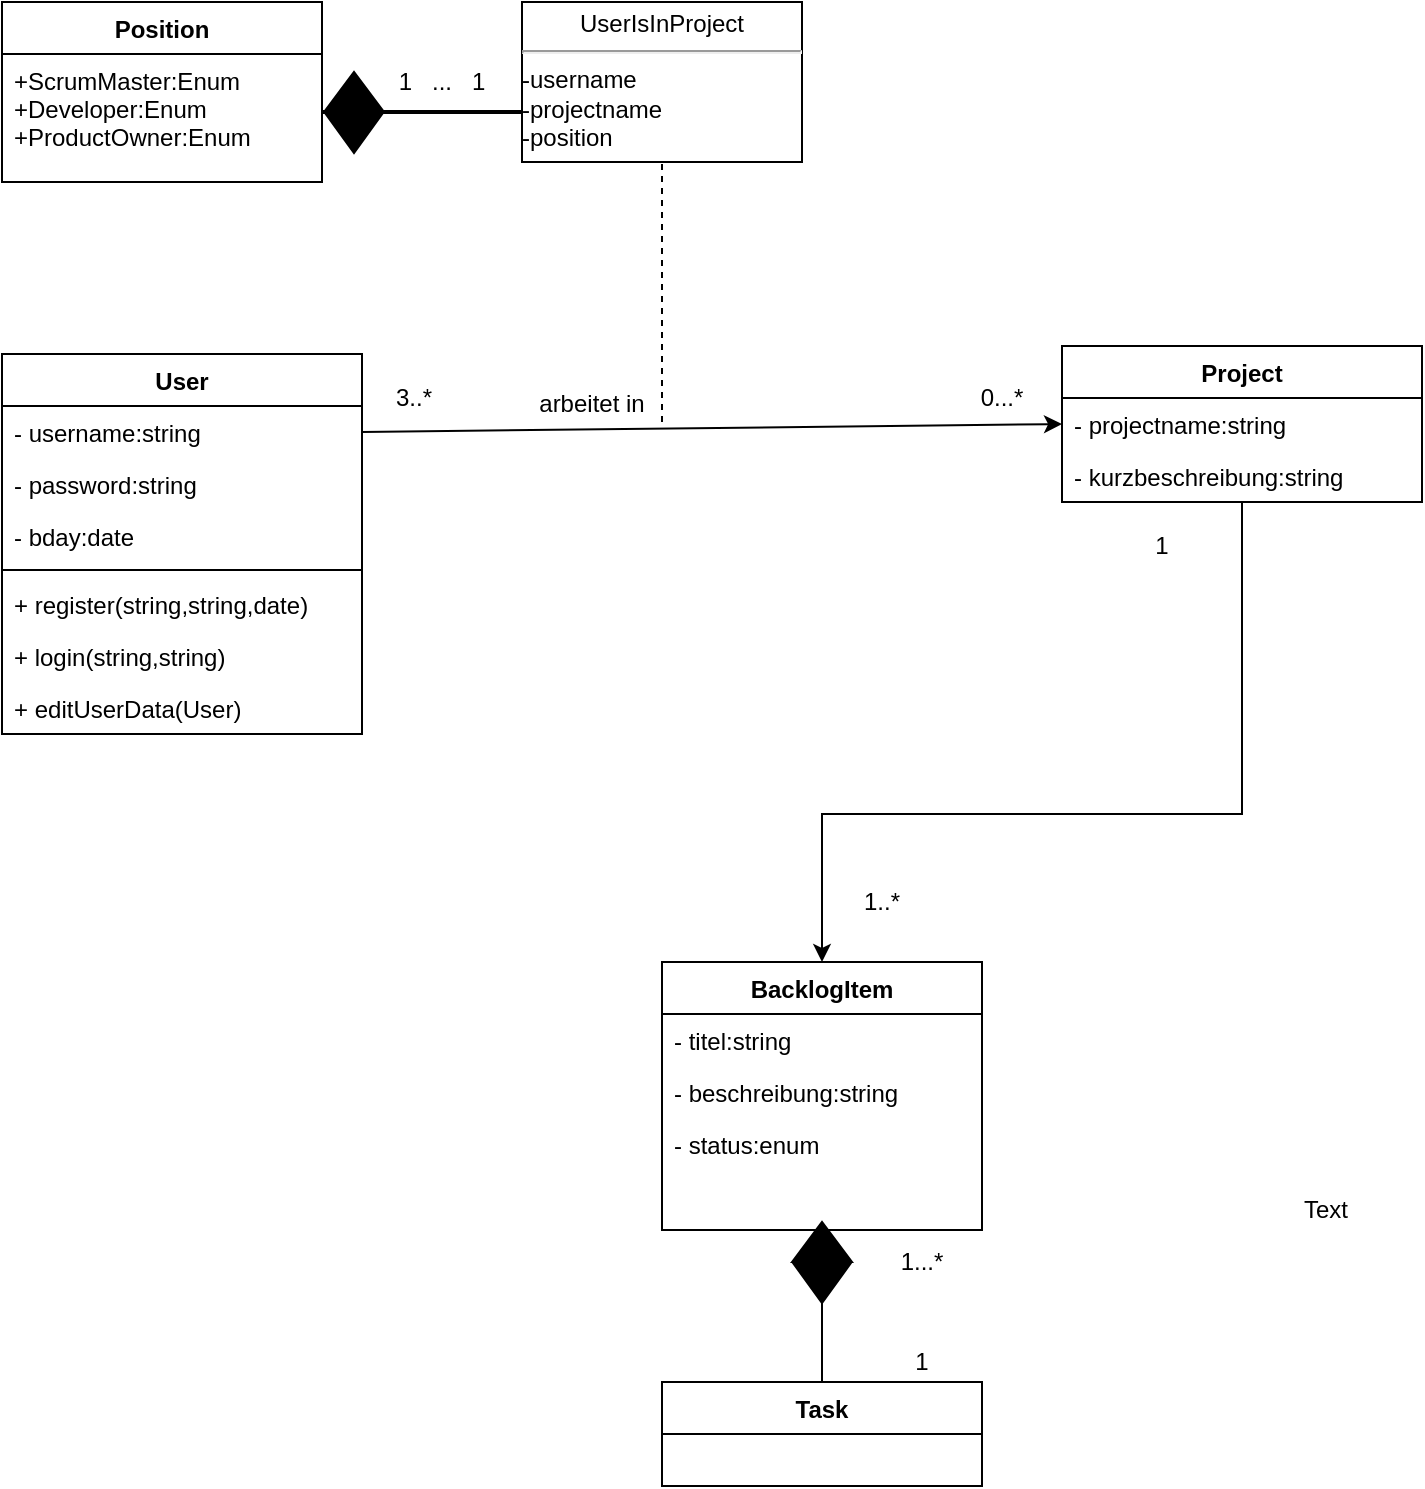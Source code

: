<mxfile version="10.6.0" type="device"><diagram id="BHUWngbRg1M1vvzw9g5D" name="Page-1"><mxGraphModel dx="700" dy="403" grid="1" gridSize="10" guides="1" tooltips="1" connect="1" arrows="1" fold="1" page="1" pageScale="1" pageWidth="827" pageHeight="1169" math="0" shadow="0"><root><mxCell id="0"/><mxCell id="1" parent="0"/><mxCell id="fGF9pT1qOQh4e6sfkYYd-1" value="User" style="swimlane;fontStyle=1;align=center;verticalAlign=top;childLayout=stackLayout;horizontal=1;startSize=26;horizontalStack=0;resizeParent=1;resizeParentMax=0;resizeLast=0;collapsible=1;marginBottom=0;" parent="1" vertex="1"><mxGeometry x="60" y="336" width="180" height="190" as="geometry"/></mxCell><mxCell id="fGF9pT1qOQh4e6sfkYYd-3" value="- username:string&#10;" style="text;strokeColor=none;fillColor=none;align=left;verticalAlign=top;spacingLeft=4;spacingRight=4;overflow=hidden;rotatable=0;points=[[0,0.5],[1,0.5]];portConstraint=eastwest;" parent="fGF9pT1qOQh4e6sfkYYd-1" vertex="1"><mxGeometry y="26" width="180" height="26" as="geometry"/></mxCell><mxCell id="fGF9pT1qOQh4e6sfkYYd-4" value="- password:string&#10;" style="text;strokeColor=none;fillColor=none;align=left;verticalAlign=top;spacingLeft=4;spacingRight=4;overflow=hidden;rotatable=0;points=[[0,0.5],[1,0.5]];portConstraint=eastwest;" parent="fGF9pT1qOQh4e6sfkYYd-1" vertex="1"><mxGeometry y="52" width="180" height="26" as="geometry"/></mxCell><mxCell id="fGF9pT1qOQh4e6sfkYYd-5" value="- bday:date&#10;" style="text;strokeColor=none;fillColor=none;align=left;verticalAlign=top;spacingLeft=4;spacingRight=4;overflow=hidden;rotatable=0;points=[[0,0.5],[1,0.5]];portConstraint=eastwest;" parent="fGF9pT1qOQh4e6sfkYYd-1" vertex="1"><mxGeometry y="78" width="180" height="26" as="geometry"/></mxCell><mxCell id="fGF9pT1qOQh4e6sfkYYd-8" value="" style="line;strokeWidth=1;fillColor=none;align=left;verticalAlign=middle;spacingTop=-1;spacingLeft=3;spacingRight=3;rotatable=0;labelPosition=right;points=[];portConstraint=eastwest;" parent="fGF9pT1qOQh4e6sfkYYd-1" vertex="1"><mxGeometry y="104" width="180" height="8" as="geometry"/></mxCell><mxCell id="fGF9pT1qOQh4e6sfkYYd-9" value="+ register(string,string,date)&#10;" style="text;strokeColor=none;fillColor=none;align=left;verticalAlign=top;spacingLeft=4;spacingRight=4;overflow=hidden;rotatable=0;points=[[0,0.5],[1,0.5]];portConstraint=eastwest;" parent="fGF9pT1qOQh4e6sfkYYd-1" vertex="1"><mxGeometry y="112" width="180" height="26" as="geometry"/></mxCell><mxCell id="fGF9pT1qOQh4e6sfkYYd-10" value="+ login(string,string)&#10;" style="text;strokeColor=none;fillColor=none;align=left;verticalAlign=top;spacingLeft=4;spacingRight=4;overflow=hidden;rotatable=0;points=[[0,0.5],[1,0.5]];portConstraint=eastwest;" parent="fGF9pT1qOQh4e6sfkYYd-1" vertex="1"><mxGeometry y="138" width="180" height="26" as="geometry"/></mxCell><mxCell id="fGF9pT1qOQh4e6sfkYYd-11" value="+ editUserData(User)&#10;" style="text;strokeColor=none;fillColor=none;align=left;verticalAlign=top;spacingLeft=4;spacingRight=4;overflow=hidden;rotatable=0;points=[[0,0.5],[1,0.5]];portConstraint=eastwest;" parent="fGF9pT1qOQh4e6sfkYYd-1" vertex="1"><mxGeometry y="164" width="180" height="26" as="geometry"/></mxCell><mxCell id="fGF9pT1qOQh4e6sfkYYd-12" style="edgeStyle=orthogonalEdgeStyle;rounded=0;orthogonalLoop=1;jettySize=auto;html=1;entryX=0.5;entryY=0;entryDx=0;entryDy=0;" parent="1" source="fGF9pT1qOQh4e6sfkYYd-13" target="fGF9pT1qOQh4e6sfkYYd-19" edge="1"><mxGeometry relative="1" as="geometry"><mxPoint x="420" y="526" as="targetPoint"/><Array as="points"><mxPoint x="680" y="566"/><mxPoint x="470" y="566"/></Array></mxGeometry></mxCell><mxCell id="fGF9pT1qOQh4e6sfkYYd-13" value="Project" style="swimlane;fontStyle=1;align=center;verticalAlign=top;childLayout=stackLayout;horizontal=1;startSize=26;horizontalStack=0;resizeParent=1;resizeParentMax=0;resizeLast=0;collapsible=1;marginBottom=0;" parent="1" vertex="1"><mxGeometry x="590" y="332" width="180" height="78" as="geometry"/></mxCell><mxCell id="fGF9pT1qOQh4e6sfkYYd-15" value="- projectname:string&#10;" style="text;strokeColor=none;fillColor=none;align=left;verticalAlign=top;spacingLeft=4;spacingRight=4;overflow=hidden;rotatable=0;points=[[0,0.5],[1,0.5]];portConstraint=eastwest;" parent="fGF9pT1qOQh4e6sfkYYd-13" vertex="1"><mxGeometry y="26" width="180" height="26" as="geometry"/></mxCell><mxCell id="fGF9pT1qOQh4e6sfkYYd-16" value="- kurzbeschreibung:string&#10;" style="text;strokeColor=none;fillColor=none;align=left;verticalAlign=top;spacingLeft=4;spacingRight=4;overflow=hidden;rotatable=0;points=[[0,0.5],[1,0.5]];portConstraint=eastwest;" parent="fGF9pT1qOQh4e6sfkYYd-13" vertex="1"><mxGeometry y="52" width="180" height="26" as="geometry"/></mxCell><mxCell id="fGF9pT1qOQh4e6sfkYYd-19" value="BacklogItem" style="swimlane;fontStyle=1;align=center;verticalAlign=top;childLayout=stackLayout;horizontal=1;startSize=26;horizontalStack=0;resizeParent=1;resizeParentMax=0;resizeLast=0;collapsible=1;marginBottom=0;" parent="1" vertex="1"><mxGeometry x="390" y="640" width="160" height="134" as="geometry"/></mxCell><mxCell id="fGF9pT1qOQh4e6sfkYYd-22" value="- titel:string" style="text;strokeColor=none;fillColor=none;align=left;verticalAlign=top;spacingLeft=4;spacingRight=4;overflow=hidden;rotatable=0;points=[[0,0.5],[1,0.5]];portConstraint=eastwest;" parent="fGF9pT1qOQh4e6sfkYYd-19" vertex="1"><mxGeometry y="26" width="160" height="26" as="geometry"/></mxCell><mxCell id="fGF9pT1qOQh4e6sfkYYd-23" value="- beschreibung:string" style="text;strokeColor=none;fillColor=none;align=left;verticalAlign=top;spacingLeft=4;spacingRight=4;overflow=hidden;rotatable=0;points=[[0,0.5],[1,0.5]];portConstraint=eastwest;" parent="fGF9pT1qOQh4e6sfkYYd-19" vertex="1"><mxGeometry y="52" width="160" height="26" as="geometry"/></mxCell><mxCell id="fGF9pT1qOQh4e6sfkYYd-24" value="- status:enum" style="text;strokeColor=none;fillColor=none;align=left;verticalAlign=top;spacingLeft=4;spacingRight=4;overflow=hidden;rotatable=0;points=[[0,0.5],[1,0.5]];portConstraint=eastwest;" parent="fGF9pT1qOQh4e6sfkYYd-19" vertex="1"><mxGeometry y="78" width="160" height="56" as="geometry"/></mxCell><mxCell id="fGF9pT1qOQh4e6sfkYYd-27" value="Task" style="swimlane;fontStyle=1;align=center;verticalAlign=top;childLayout=stackLayout;horizontal=1;startSize=26;horizontalStack=0;resizeParent=1;resizeParentMax=0;resizeLast=0;collapsible=1;marginBottom=0;" parent="1" vertex="1"><mxGeometry x="390" y="850" width="160" height="52" as="geometry"/></mxCell><mxCell id="fGF9pT1qOQh4e6sfkYYd-30" value="" style="endArrow=classic;html=1;exitX=1;exitY=0.5;exitDx=0;exitDy=0;entryX=0;entryY=0.5;entryDx=0;entryDy=0;" parent="1" source="fGF9pT1qOQh4e6sfkYYd-3" target="fGF9pT1qOQh4e6sfkYYd-15" edge="1"><mxGeometry width="50" height="50" relative="1" as="geometry"><mxPoint x="60" y="986" as="sourcePoint"/><mxPoint x="330" y="566" as="targetPoint"/><Array as="points"/></mxGeometry></mxCell><mxCell id="fGF9pT1qOQh4e6sfkYYd-31" value="" style="endArrow=none;dashed=1;html=1;" parent="1" edge="1"><mxGeometry width="50" height="50" relative="1" as="geometry"><mxPoint x="390" y="370" as="sourcePoint"/><mxPoint x="390" y="240" as="targetPoint"/></mxGeometry></mxCell><mxCell id="fGF9pT1qOQh4e6sfkYYd-34" value="&lt;p style=&quot;margin: 0px ; margin-top: 4px ; text-align: center&quot;&gt;UserIsInProject&lt;/p&gt;&lt;hr&gt;-username&lt;br&gt;-projectname&lt;br&gt;-position&lt;br&gt;" style="verticalAlign=top;align=left;overflow=fill;fontSize=12;fontFamily=Helvetica;html=1;" parent="1" vertex="1"><mxGeometry x="320" y="160" width="140" height="80" as="geometry"/></mxCell><mxCell id="R8Uqwmn1grlZAzWTuejh-2" value="Position" style="swimlane;fontStyle=1;align=center;verticalAlign=top;childLayout=stackLayout;horizontal=1;startSize=26;horizontalStack=0;resizeParent=1;resizeParentMax=0;resizeLast=0;collapsible=1;marginBottom=0;" vertex="1" parent="1"><mxGeometry x="60" y="160" width="160" height="90" as="geometry"/></mxCell><mxCell id="R8Uqwmn1grlZAzWTuejh-3" value="+ScrumMaster:Enum&#10;+Developer:Enum&#10;+ProductOwner:Enum&#10;" style="text;strokeColor=none;fillColor=none;align=left;verticalAlign=top;spacingLeft=4;spacingRight=4;overflow=hidden;rotatable=0;points=[[0,0.5],[1,0.5]];portConstraint=eastwest;" vertex="1" parent="R8Uqwmn1grlZAzWTuejh-2"><mxGeometry y="26" width="160" height="64" as="geometry"/></mxCell><mxCell id="R8Uqwmn1grlZAzWTuejh-6" value="" style="triangle;whiteSpace=wrap;html=1;fillColor=#000000;strokeColor=#000000;fontColor=#333333;rotation=-90;" vertex="1" parent="1"><mxGeometry x="460" y="765" width="20" height="30" as="geometry"/></mxCell><mxCell id="R8Uqwmn1grlZAzWTuejh-7" value="" style="triangle;whiteSpace=wrap;html=1;fillColor=#000000;strokeColor=#000000;fontColor=#333333;rotation=90;" vertex="1" parent="1"><mxGeometry x="460" y="786" width="20" height="29" as="geometry"/></mxCell><mxCell id="R8Uqwmn1grlZAzWTuejh-8" value="" style="endArrow=none;html=1;exitX=0.5;exitY=0;exitDx=0;exitDy=0;entryX=0;entryY=0.5;entryDx=0;entryDy=0;" edge="1" parent="1" source="fGF9pT1qOQh4e6sfkYYd-27" target="R8Uqwmn1grlZAzWTuejh-7"><mxGeometry width="50" height="50" relative="1" as="geometry"><mxPoint x="470" y="940.333" as="sourcePoint"/><mxPoint x="470" y="823" as="targetPoint"/><Array as="points"><mxPoint x="470" y="810"/><mxPoint x="470" y="800"/></Array></mxGeometry></mxCell><mxCell id="R8Uqwmn1grlZAzWTuejh-10" value="" style="triangle;whiteSpace=wrap;html=1;fillColor=#000000;strokeColor=#000000;fontColor=#333333;rotation=-90;" vertex="1" parent="1"><mxGeometry x="226" y="190" width="20" height="30" as="geometry"/></mxCell><mxCell id="R8Uqwmn1grlZAzWTuejh-11" value="" style="triangle;whiteSpace=wrap;html=1;fillColor=#000000;strokeColor=#000000;fontColor=#333333;rotation=90;" vertex="1" parent="1"><mxGeometry x="226" y="211" width="20" height="29" as="geometry"/></mxCell><mxCell id="R8Uqwmn1grlZAzWTuejh-12" value="" style="line;strokeWidth=2;html=1;fillColor=#000000;" vertex="1" parent="1"><mxGeometry x="220" y="210" width="100" height="10" as="geometry"/></mxCell><mxCell id="R8Uqwmn1grlZAzWTuejh-16" value="arbeitet in" style="text;html=1;strokeColor=none;fillColor=none;align=center;verticalAlign=middle;whiteSpace=wrap;rounded=0;" vertex="1" parent="1"><mxGeometry x="320" y="351" width="70" height="20" as="geometry"/></mxCell><mxCell id="R8Uqwmn1grlZAzWTuejh-17" value="3..*" style="text;html=1;strokeColor=none;fillColor=none;align=center;verticalAlign=middle;whiteSpace=wrap;rounded=0;" vertex="1" parent="1"><mxGeometry x="246" y="348" width="40" height="20" as="geometry"/></mxCell><mxCell id="R8Uqwmn1grlZAzWTuejh-18" value="0...*&lt;br&gt;" style="text;html=1;strokeColor=none;fillColor=none;align=center;verticalAlign=middle;whiteSpace=wrap;rounded=0;" vertex="1" parent="1"><mxGeometry x="540" y="348" width="40" height="20" as="geometry"/></mxCell><mxCell id="R8Uqwmn1grlZAzWTuejh-19" value="1..*" style="text;html=1;strokeColor=none;fillColor=none;align=center;verticalAlign=middle;whiteSpace=wrap;rounded=0;" vertex="1" parent="1"><mxGeometry x="480" y="600" width="40" height="20" as="geometry"/></mxCell><mxCell id="R8Uqwmn1grlZAzWTuejh-21" value="1" style="text;html=1;strokeColor=none;fillColor=none;align=center;verticalAlign=middle;whiteSpace=wrap;rounded=0;" vertex="1" parent="1"><mxGeometry x="620" y="422" width="40" height="20" as="geometry"/></mxCell><mxCell id="R8Uqwmn1grlZAzWTuejh-22" value="1&amp;nbsp; &amp;nbsp;...&amp;nbsp; &amp;nbsp;1" style="text;html=1;strokeColor=none;fillColor=none;align=center;verticalAlign=middle;whiteSpace=wrap;rounded=0;" vertex="1" parent="1"><mxGeometry x="250" y="190" width="60" height="20" as="geometry"/></mxCell><mxCell id="R8Uqwmn1grlZAzWTuejh-23" value="1...*" style="text;html=1;strokeColor=none;fillColor=none;align=center;verticalAlign=middle;whiteSpace=wrap;rounded=0;" vertex="1" parent="1"><mxGeometry x="500" y="780" width="40" height="20" as="geometry"/></mxCell><mxCell id="R8Uqwmn1grlZAzWTuejh-24" value="1" style="text;html=1;strokeColor=none;fillColor=none;align=center;verticalAlign=middle;whiteSpace=wrap;rounded=0;" vertex="1" parent="1"><mxGeometry x="500" y="830" width="40" height="20" as="geometry"/></mxCell><mxCell id="R8Uqwmn1grlZAzWTuejh-25" value="Text" style="text;html=1;resizable=0;points=[];autosize=1;align=left;verticalAlign=top;spacingTop=-4;" vertex="1" parent="1"><mxGeometry x="709" y="754" width="40" height="20" as="geometry"/></mxCell></root></mxGraphModel></diagram></mxfile>